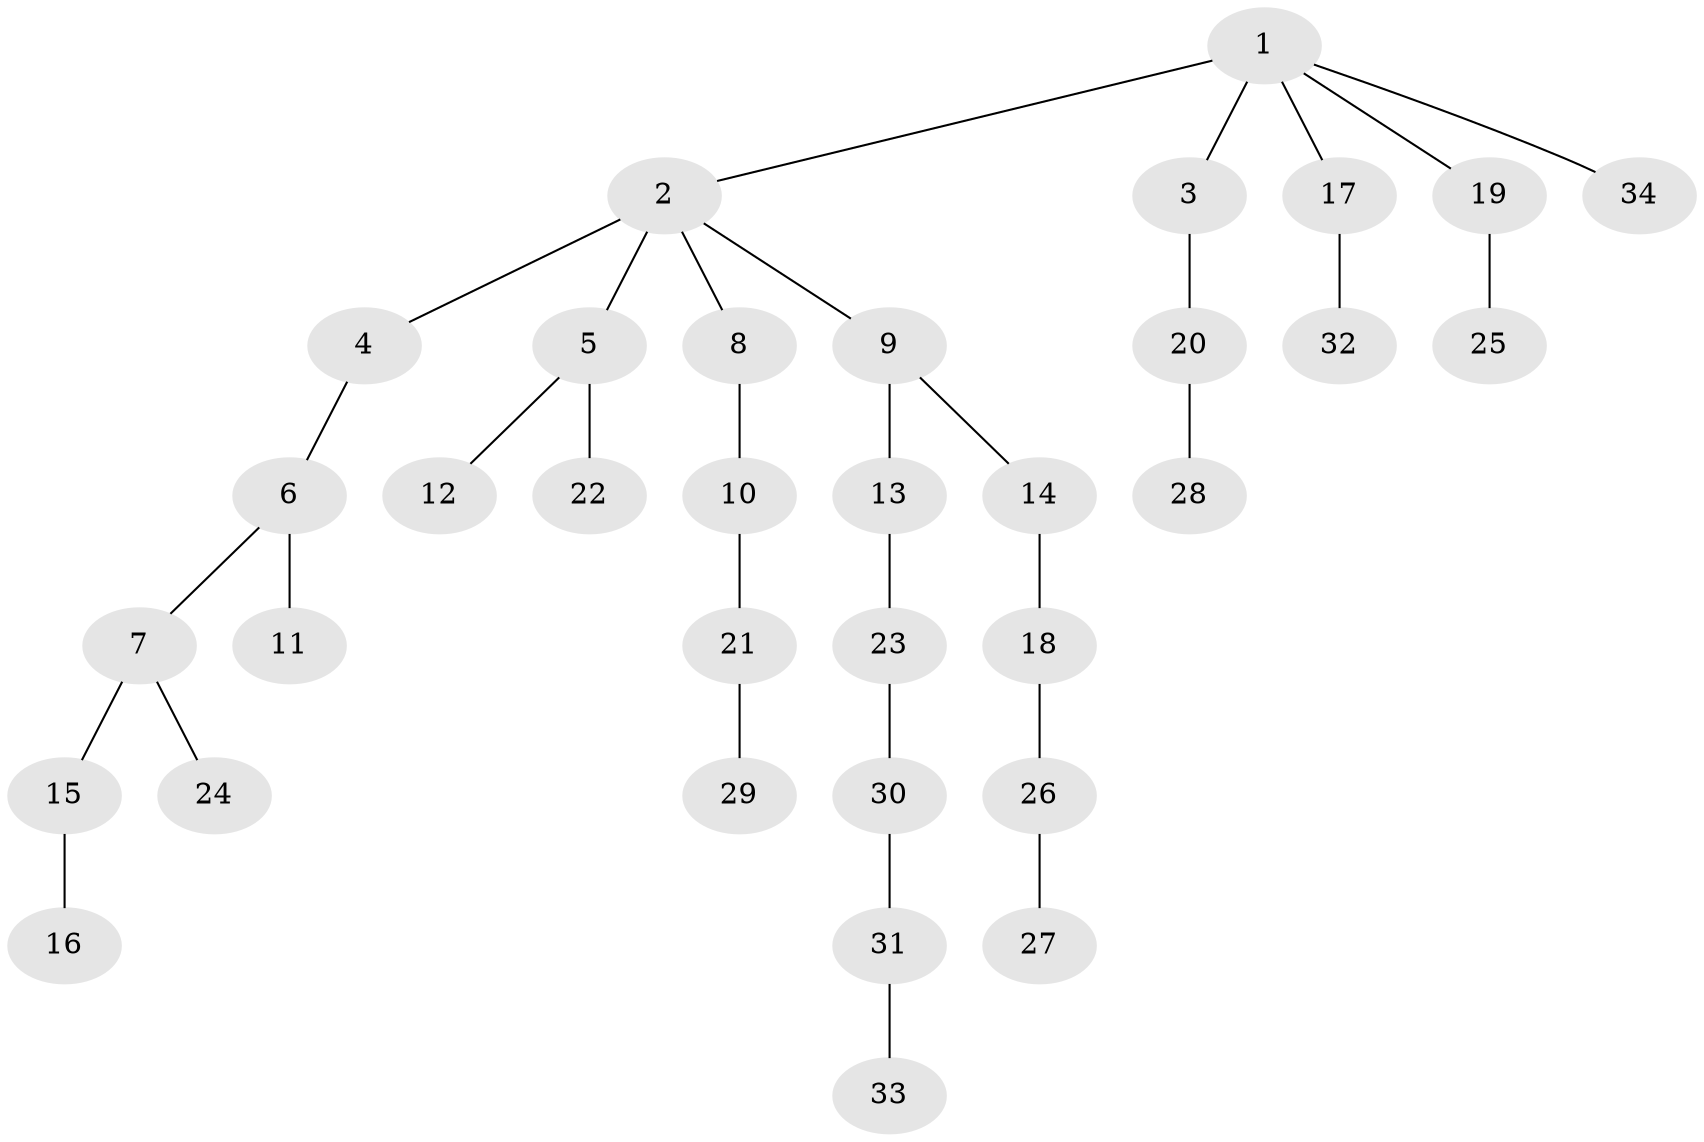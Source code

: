 // original degree distribution, {8: 0.024691358024691357, 1: 0.4691358024691358, 4: 0.07407407407407407, 2: 0.2839506172839506, 3: 0.14814814814814814}
// Generated by graph-tools (version 1.1) at 2025/51/03/04/25 22:51:47]
// undirected, 34 vertices, 33 edges
graph export_dot {
  node [color=gray90,style=filled];
  1;
  2;
  3;
  4;
  5;
  6;
  7;
  8;
  9;
  10;
  11;
  12;
  13;
  14;
  15;
  16;
  17;
  18;
  19;
  20;
  21;
  22;
  23;
  24;
  25;
  26;
  27;
  28;
  29;
  30;
  31;
  32;
  33;
  34;
  1 -- 2 [weight=1.0];
  1 -- 3 [weight=2.0];
  1 -- 17 [weight=1.0];
  1 -- 19 [weight=1.0];
  1 -- 34 [weight=1.0];
  2 -- 4 [weight=1.0];
  2 -- 5 [weight=2.0];
  2 -- 8 [weight=1.0];
  2 -- 9 [weight=1.0];
  3 -- 20 [weight=1.0];
  4 -- 6 [weight=1.0];
  5 -- 12 [weight=1.0];
  5 -- 22 [weight=1.0];
  6 -- 7 [weight=1.0];
  6 -- 11 [weight=2.0];
  7 -- 15 [weight=1.0];
  7 -- 24 [weight=1.0];
  8 -- 10 [weight=2.0];
  9 -- 13 [weight=1.0];
  9 -- 14 [weight=1.0];
  10 -- 21 [weight=1.0];
  13 -- 23 [weight=1.0];
  14 -- 18 [weight=1.0];
  15 -- 16 [weight=2.0];
  17 -- 32 [weight=1.0];
  18 -- 26 [weight=1.0];
  19 -- 25 [weight=3.0];
  20 -- 28 [weight=2.0];
  21 -- 29 [weight=2.0];
  23 -- 30 [weight=1.0];
  26 -- 27 [weight=1.0];
  30 -- 31 [weight=1.0];
  31 -- 33 [weight=1.0];
}
